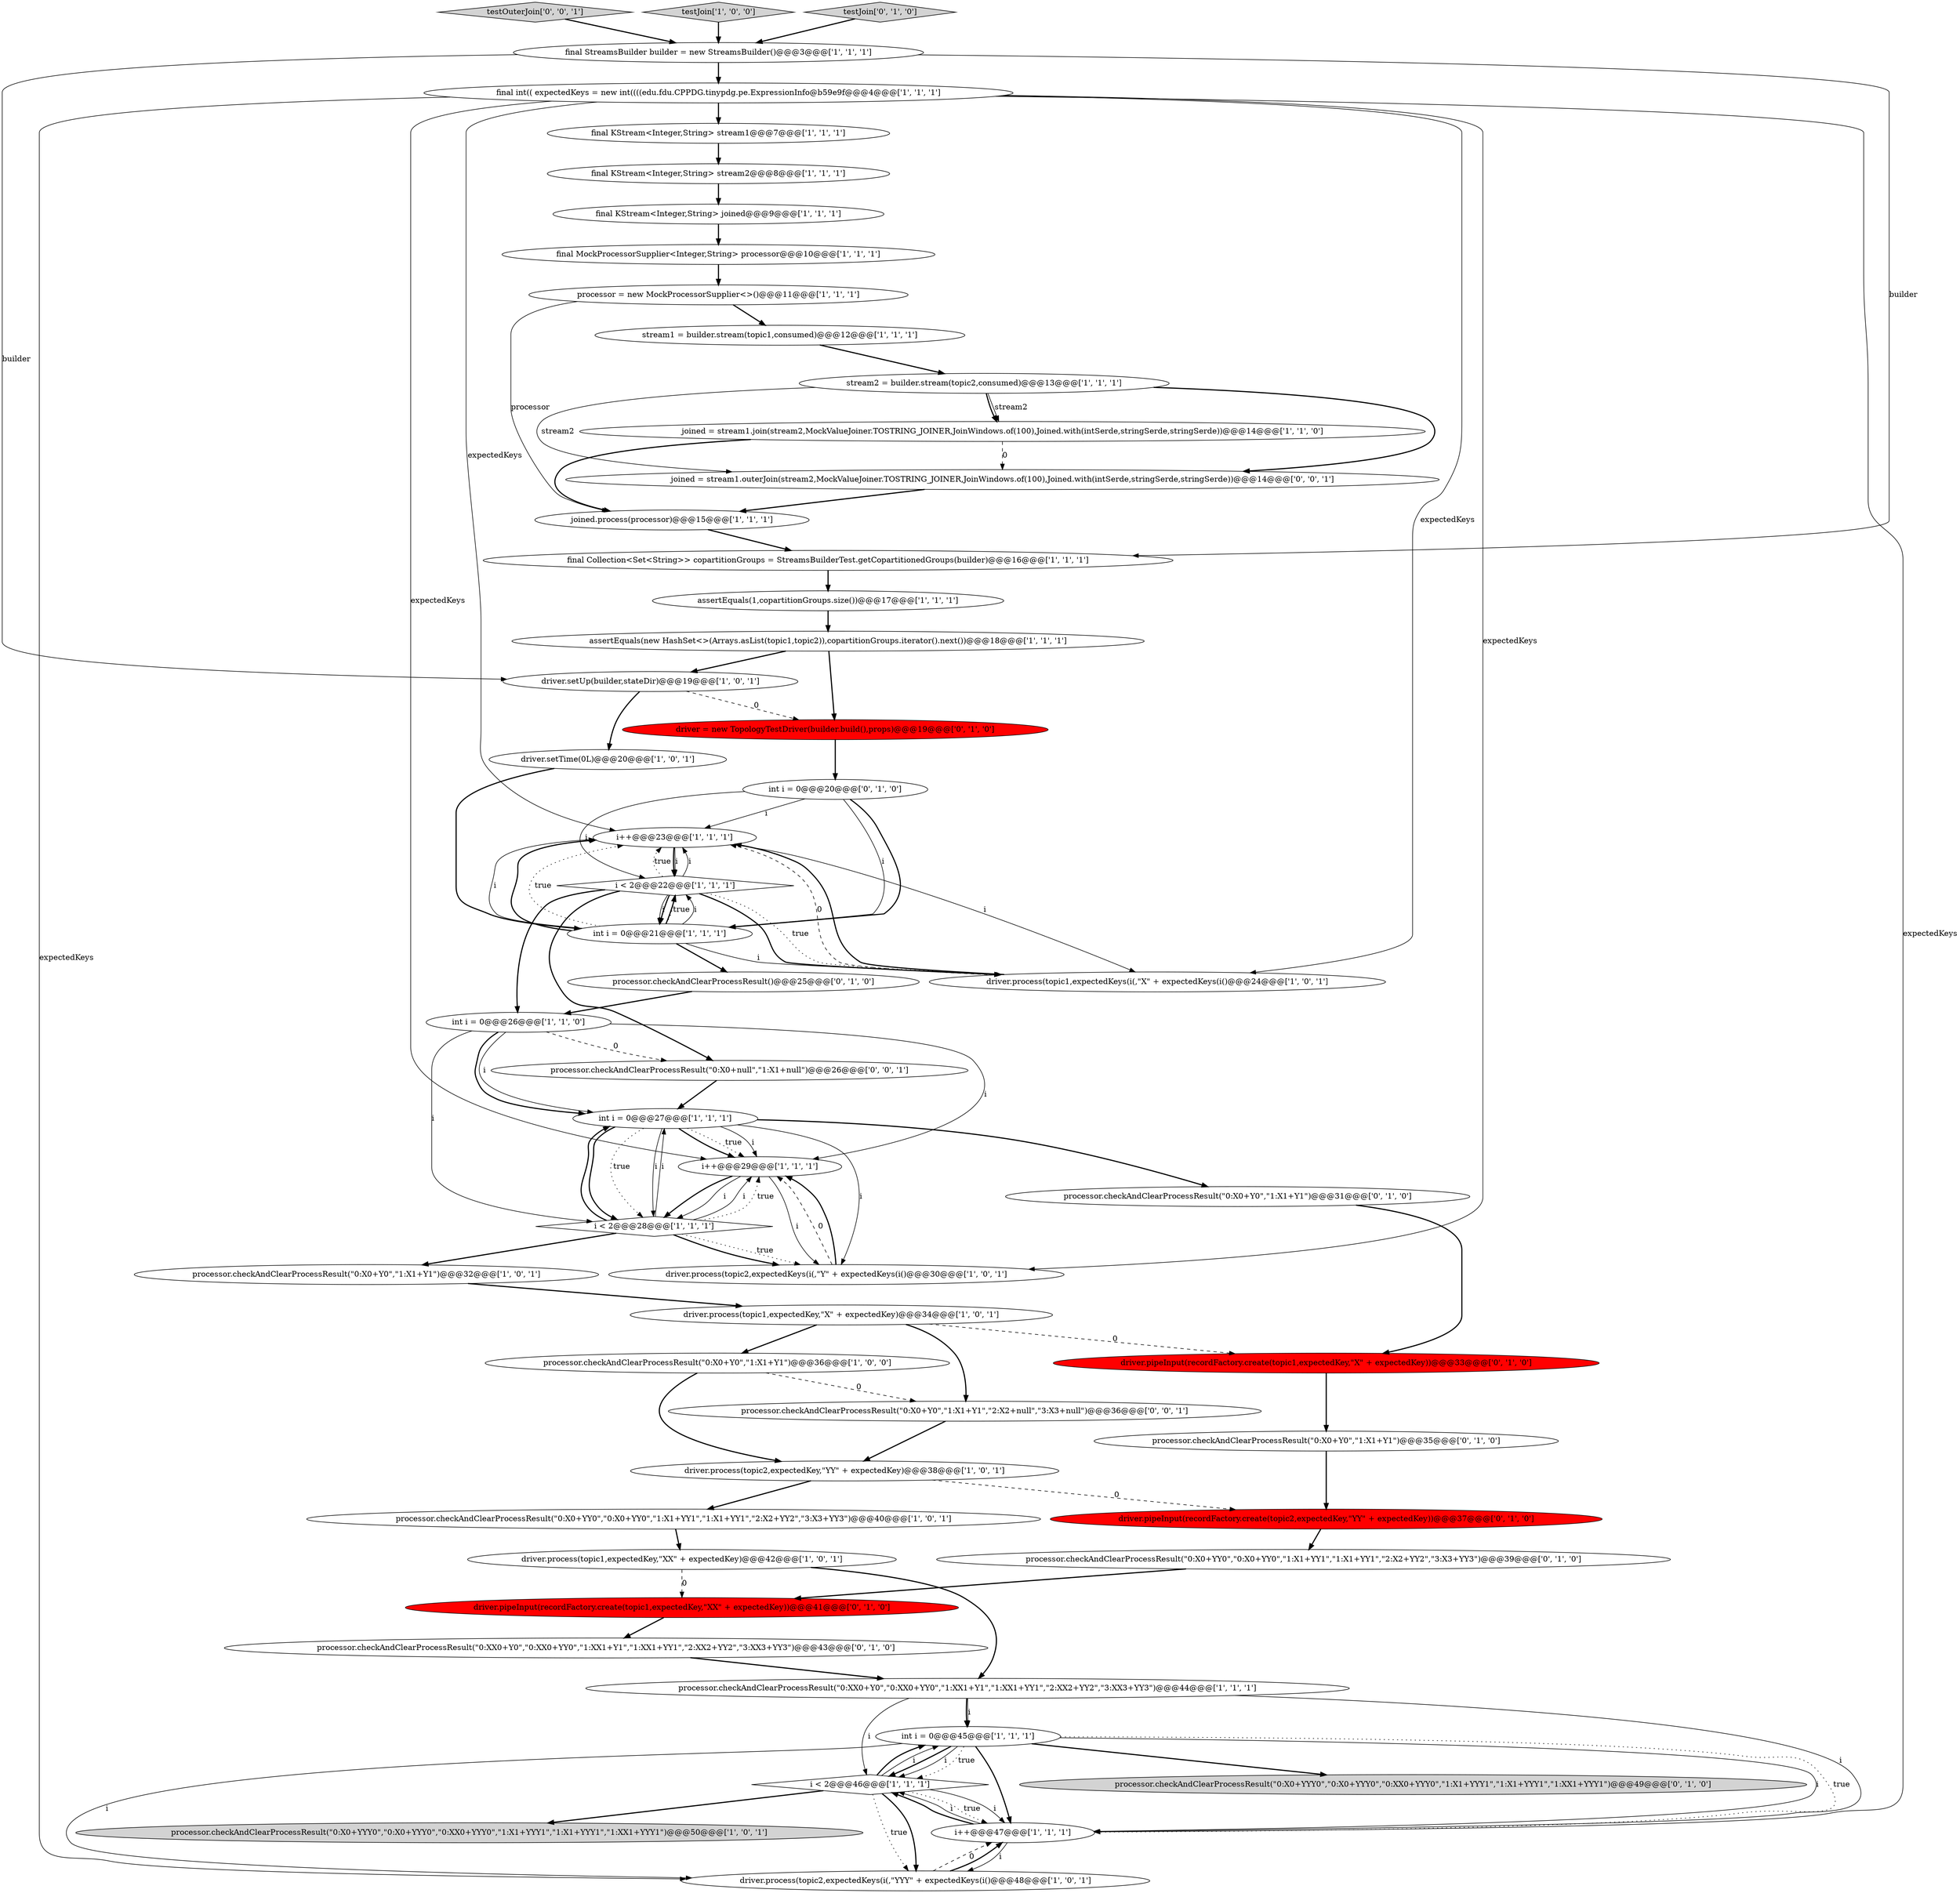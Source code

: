 digraph {
47 [style = filled, label = "driver.pipeInput(recordFactory.create(topic1,expectedKey,\"XX\" + expectedKey))@@@41@@@['0', '1', '0']", fillcolor = red, shape = ellipse image = "AAA1AAABBB2BBB"];
30 [style = filled, label = "joined = stream1.join(stream2,MockValueJoiner.TOSTRING_JOINER,JoinWindows.of(100),Joined.with(intSerde,stringSerde,stringSerde))@@@14@@@['1', '1', '0']", fillcolor = white, shape = ellipse image = "AAA0AAABBB1BBB"];
37 [style = filled, label = "int i = 0@@@45@@@['1', '1', '1']", fillcolor = white, shape = ellipse image = "AAA0AAABBB1BBB"];
26 [style = filled, label = "processor.checkAndClearProcessResult(\"0:X0+Y0\",\"1:X1+Y1\")@@@36@@@['1', '0', '0']", fillcolor = white, shape = ellipse image = "AAA0AAABBB1BBB"];
50 [style = filled, label = "processor.checkAndClearProcessResult(\"0:X0+null\",\"1:X1+null\")@@@26@@@['0', '0', '1']", fillcolor = white, shape = ellipse image = "AAA0AAABBB3BBB"];
10 [style = filled, label = "final int(( expectedKeys = new int((((edu.fdu.CPPDG.tinypdg.pe.ExpressionInfo@b59e9f@@@4@@@['1', '1', '1']", fillcolor = white, shape = ellipse image = "AAA0AAABBB1BBB"];
20 [style = filled, label = "final StreamsBuilder builder = new StreamsBuilder()@@@3@@@['1', '1', '1']", fillcolor = white, shape = ellipse image = "AAA0AAABBB1BBB"];
35 [style = filled, label = "i++@@@23@@@['1', '1', '1']", fillcolor = white, shape = ellipse image = "AAA0AAABBB1BBB"];
5 [style = filled, label = "processor.checkAndClearProcessResult(\"0:X0+YY0\",\"0:X0+YY0\",\"1:X1+YY1\",\"1:X1+YY1\",\"2:X2+YY2\",\"3:X3+YY3\")@@@40@@@['1', '0', '1']", fillcolor = white, shape = ellipse image = "AAA0AAABBB1BBB"];
27 [style = filled, label = "final Collection<Set<String>> copartitionGroups = StreamsBuilderTest.getCopartitionedGroups(builder)@@@16@@@['1', '1', '1']", fillcolor = white, shape = ellipse image = "AAA0AAABBB1BBB"];
36 [style = filled, label = "processor.checkAndClearProcessResult(\"0:X0+YYY0\",\"0:X0+YYY0\",\"0:XX0+YYY0\",\"1:X1+YYY1\",\"1:X1+YYY1\",\"1:XX1+YYY1\")@@@50@@@['1', '0', '1']", fillcolor = lightgray, shape = ellipse image = "AAA0AAABBB1BBB"];
0 [style = filled, label = "stream2 = builder.stream(topic2,consumed)@@@13@@@['1', '1', '1']", fillcolor = white, shape = ellipse image = "AAA0AAABBB1BBB"];
45 [style = filled, label = "processor.checkAndClearProcessResult(\"0:X0+Y0\",\"1:X1+Y1\")@@@31@@@['0', '1', '0']", fillcolor = white, shape = ellipse image = "AAA0AAABBB2BBB"];
53 [style = filled, label = "testOuterJoin['0', '0', '1']", fillcolor = lightgray, shape = diamond image = "AAA0AAABBB3BBB"];
9 [style = filled, label = "i < 2@@@46@@@['1', '1', '1']", fillcolor = white, shape = diamond image = "AAA0AAABBB1BBB"];
48 [style = filled, label = "driver.pipeInput(recordFactory.create(topic1,expectedKey,\"X\" + expectedKey))@@@33@@@['0', '1', '0']", fillcolor = red, shape = ellipse image = "AAA1AAABBB2BBB"];
52 [style = filled, label = "processor.checkAndClearProcessResult(\"0:X0+Y0\",\"1:X1+Y1\",\"2:X2+null\",\"3:X3+null\")@@@36@@@['0', '0', '1']", fillcolor = white, shape = ellipse image = "AAA0AAABBB3BBB"];
15 [style = filled, label = "processor = new MockProcessorSupplier<>()@@@11@@@['1', '1', '1']", fillcolor = white, shape = ellipse image = "AAA0AAABBB1BBB"];
3 [style = filled, label = "assertEquals(new HashSet<>(Arrays.asList(topic1,topic2)),copartitionGroups.iterator().next())@@@18@@@['1', '1', '1']", fillcolor = white, shape = ellipse image = "AAA0AAABBB1BBB"];
1 [style = filled, label = "assertEquals(1,copartitionGroups.size())@@@17@@@['1', '1', '1']", fillcolor = white, shape = ellipse image = "AAA0AAABBB1BBB"];
7 [style = filled, label = "i++@@@29@@@['1', '1', '1']", fillcolor = white, shape = ellipse image = "AAA0AAABBB1BBB"];
33 [style = filled, label = "driver.process(topic2,expectedKey,\"YY\" + expectedKey)@@@38@@@['1', '0', '1']", fillcolor = white, shape = ellipse image = "AAA0AAABBB1BBB"];
38 [style = filled, label = "driver = new TopologyTestDriver(builder.build(),props)@@@19@@@['0', '1', '0']", fillcolor = red, shape = ellipse image = "AAA1AAABBB2BBB"];
19 [style = filled, label = "int i = 0@@@26@@@['1', '1', '0']", fillcolor = white, shape = ellipse image = "AAA0AAABBB1BBB"];
41 [style = filled, label = "processor.checkAndClearProcessResult(\"0:XX0+Y0\",\"0:XX0+YY0\",\"1:XX1+Y1\",\"1:XX1+YY1\",\"2:XX2+YY2\",\"3:XX3+YY3\")@@@43@@@['0', '1', '0']", fillcolor = white, shape = ellipse image = "AAA0AAABBB2BBB"];
25 [style = filled, label = "stream1 = builder.stream(topic1,consumed)@@@12@@@['1', '1', '1']", fillcolor = white, shape = ellipse image = "AAA0AAABBB1BBB"];
16 [style = filled, label = "int i = 0@@@27@@@['1', '1', '1']", fillcolor = white, shape = ellipse image = "AAA0AAABBB1BBB"];
29 [style = filled, label = "int i = 0@@@21@@@['1', '1', '1']", fillcolor = white, shape = ellipse image = "AAA0AAABBB1BBB"];
51 [style = filled, label = "joined = stream1.outerJoin(stream2,MockValueJoiner.TOSTRING_JOINER,JoinWindows.of(100),Joined.with(intSerde,stringSerde,stringSerde))@@@14@@@['0', '0', '1']", fillcolor = white, shape = ellipse image = "AAA0AAABBB3BBB"];
17 [style = filled, label = "driver.setUp(builder,stateDir)@@@19@@@['1', '0', '1']", fillcolor = white, shape = ellipse image = "AAA0AAABBB1BBB"];
6 [style = filled, label = "i < 2@@@22@@@['1', '1', '1']", fillcolor = white, shape = diamond image = "AAA0AAABBB1BBB"];
39 [style = filled, label = "processor.checkAndClearProcessResult()@@@25@@@['0', '1', '0']", fillcolor = white, shape = ellipse image = "AAA0AAABBB2BBB"];
31 [style = filled, label = "driver.process(topic2,expectedKeys(i(,\"YYY\" + expectedKeys(i()@@@48@@@['1', '0', '1']", fillcolor = white, shape = ellipse image = "AAA0AAABBB1BBB"];
34 [style = filled, label = "final KStream<Integer,String> stream2@@@8@@@['1', '1', '1']", fillcolor = white, shape = ellipse image = "AAA0AAABBB1BBB"];
18 [style = filled, label = "processor.checkAndClearProcessResult(\"0:X0+Y0\",\"1:X1+Y1\")@@@32@@@['1', '0', '1']", fillcolor = white, shape = ellipse image = "AAA0AAABBB1BBB"];
2 [style = filled, label = "driver.setTime(0L)@@@20@@@['1', '0', '1']", fillcolor = white, shape = ellipse image = "AAA0AAABBB1BBB"];
11 [style = filled, label = "final KStream<Integer,String> joined@@@9@@@['1', '1', '1']", fillcolor = white, shape = ellipse image = "AAA0AAABBB1BBB"];
8 [style = filled, label = "driver.process(topic1,expectedKey,\"XX\" + expectedKey)@@@42@@@['1', '0', '1']", fillcolor = white, shape = ellipse image = "AAA0AAABBB1BBB"];
32 [style = filled, label = "testJoin['1', '0', '0']", fillcolor = lightgray, shape = diamond image = "AAA0AAABBB1BBB"];
24 [style = filled, label = "i++@@@47@@@['1', '1', '1']", fillcolor = white, shape = ellipse image = "AAA0AAABBB1BBB"];
44 [style = filled, label = "processor.checkAndClearProcessResult(\"0:X0+YY0\",\"0:X0+YY0\",\"1:X1+YY1\",\"1:X1+YY1\",\"2:X2+YY2\",\"3:X3+YY3\")@@@39@@@['0', '1', '0']", fillcolor = white, shape = ellipse image = "AAA0AAABBB2BBB"];
42 [style = filled, label = "driver.pipeInput(recordFactory.create(topic2,expectedKey,\"YY\" + expectedKey))@@@37@@@['0', '1', '0']", fillcolor = red, shape = ellipse image = "AAA1AAABBB2BBB"];
23 [style = filled, label = "driver.process(topic2,expectedKeys(i(,\"Y\" + expectedKeys(i()@@@30@@@['1', '0', '1']", fillcolor = white, shape = ellipse image = "AAA0AAABBB1BBB"];
13 [style = filled, label = "processor.checkAndClearProcessResult(\"0:XX0+Y0\",\"0:XX0+YY0\",\"1:XX1+Y1\",\"1:XX1+YY1\",\"2:XX2+YY2\",\"3:XX3+YY3\")@@@44@@@['1', '1', '1']", fillcolor = white, shape = ellipse image = "AAA0AAABBB1BBB"];
4 [style = filled, label = "driver.process(topic1,expectedKeys(i(,\"X\" + expectedKeys(i()@@@24@@@['1', '0', '1']", fillcolor = white, shape = ellipse image = "AAA0AAABBB1BBB"];
12 [style = filled, label = "joined.process(processor)@@@15@@@['1', '1', '1']", fillcolor = white, shape = ellipse image = "AAA0AAABBB1BBB"];
46 [style = filled, label = "int i = 0@@@20@@@['0', '1', '0']", fillcolor = white, shape = ellipse image = "AAA0AAABBB2BBB"];
28 [style = filled, label = "final MockProcessorSupplier<Integer,String> processor@@@10@@@['1', '1', '1']", fillcolor = white, shape = ellipse image = "AAA0AAABBB1BBB"];
40 [style = filled, label = "processor.checkAndClearProcessResult(\"0:X0+Y0\",\"1:X1+Y1\")@@@35@@@['0', '1', '0']", fillcolor = white, shape = ellipse image = "AAA0AAABBB2BBB"];
22 [style = filled, label = "driver.process(topic1,expectedKey,\"X\" + expectedKey)@@@34@@@['1', '0', '1']", fillcolor = white, shape = ellipse image = "AAA0AAABBB1BBB"];
14 [style = filled, label = "i < 2@@@28@@@['1', '1', '1']", fillcolor = white, shape = diamond image = "AAA0AAABBB1BBB"];
43 [style = filled, label = "testJoin['0', '1', '0']", fillcolor = lightgray, shape = diamond image = "AAA0AAABBB2BBB"];
21 [style = filled, label = "final KStream<Integer,String> stream1@@@7@@@['1', '1', '1']", fillcolor = white, shape = ellipse image = "AAA0AAABBB1BBB"];
49 [style = filled, label = "processor.checkAndClearProcessResult(\"0:X0+YYY0\",\"0:X0+YYY0\",\"0:XX0+YYY0\",\"1:X1+YYY1\",\"1:X1+YYY1\",\"1:XX1+YYY1\")@@@49@@@['0', '1', '0']", fillcolor = lightgray, shape = ellipse image = "AAA0AAABBB2BBB"];
0->30 [style = bold, label=""];
39->19 [style = bold, label=""];
37->49 [style = bold, label=""];
14->7 [style = solid, label="i"];
15->25 [style = bold, label=""];
16->7 [style = bold, label=""];
10->35 [style = solid, label="expectedKeys"];
7->23 [style = solid, label="i"];
3->38 [style = bold, label=""];
45->48 [style = bold, label=""];
23->7 [style = dashed, label="0"];
9->37 [style = bold, label=""];
6->29 [style = bold, label=""];
37->9 [style = bold, label=""];
7->14 [style = bold, label=""];
16->7 [style = dotted, label="true"];
29->6 [style = bold, label=""];
18->22 [style = bold, label=""];
42->44 [style = bold, label=""];
19->16 [style = solid, label="i"];
14->7 [style = dotted, label="true"];
16->14 [style = bold, label=""];
30->51 [style = dashed, label="0"];
0->51 [style = solid, label="stream2"];
44->47 [style = bold, label=""];
32->20 [style = bold, label=""];
41->13 [style = bold, label=""];
10->4 [style = solid, label="expectedKeys"];
37->9 [style = solid, label="i"];
14->16 [style = bold, label=""];
16->7 [style = solid, label="i"];
11->28 [style = bold, label=""];
29->35 [style = solid, label="i"];
46->29 [style = solid, label="i"];
10->31 [style = solid, label="expectedKeys"];
29->39 [style = bold, label=""];
16->45 [style = bold, label=""];
53->20 [style = bold, label=""];
9->31 [style = dotted, label="true"];
10->21 [style = bold, label=""];
37->9 [style = dotted, label="true"];
6->4 [style = bold, label=""];
13->37 [style = bold, label=""];
9->37 [style = solid, label="i"];
9->24 [style = dotted, label="true"];
17->2 [style = bold, label=""];
31->24 [style = dashed, label="0"];
16->14 [style = dotted, label="true"];
20->27 [style = solid, label="builder"];
9->24 [style = solid, label="i"];
47->41 [style = bold, label=""];
38->46 [style = bold, label=""];
14->18 [style = bold, label=""];
23->7 [style = bold, label=""];
29->35 [style = bold, label=""];
4->35 [style = dashed, label="0"];
25->0 [style = bold, label=""];
22->26 [style = bold, label=""];
29->6 [style = dotted, label="true"];
37->24 [style = bold, label=""];
46->35 [style = solid, label="i"];
52->33 [style = bold, label=""];
9->31 [style = bold, label=""];
51->12 [style = bold, label=""];
31->24 [style = bold, label=""];
21->34 [style = bold, label=""];
43->20 [style = bold, label=""];
1->3 [style = bold, label=""];
37->24 [style = solid, label="i"];
14->23 [style = dotted, label="true"];
10->24 [style = solid, label="expectedKeys"];
33->5 [style = bold, label=""];
6->35 [style = solid, label="i"];
19->7 [style = solid, label="i"];
17->38 [style = dashed, label="0"];
46->29 [style = bold, label=""];
19->16 [style = bold, label=""];
14->16 [style = solid, label="i"];
30->12 [style = bold, label=""];
14->23 [style = bold, label=""];
10->23 [style = solid, label="expectedKeys"];
37->31 [style = solid, label="i"];
13->24 [style = solid, label="i"];
3->17 [style = bold, label=""];
19->50 [style = dashed, label="0"];
12->27 [style = bold, label=""];
22->48 [style = dashed, label="0"];
24->9 [style = bold, label=""];
8->13 [style = bold, label=""];
7->14 [style = solid, label="i"];
9->36 [style = bold, label=""];
5->8 [style = bold, label=""];
13->9 [style = solid, label="i"];
4->35 [style = bold, label=""];
8->47 [style = dashed, label="0"];
27->1 [style = bold, label=""];
20->17 [style = solid, label="builder"];
28->15 [style = bold, label=""];
15->12 [style = solid, label="processor"];
35->6 [style = bold, label=""];
19->14 [style = solid, label="i"];
6->29 [style = solid, label="i"];
22->52 [style = bold, label=""];
37->24 [style = dotted, label="true"];
0->30 [style = solid, label="stream2"];
13->37 [style = solid, label="i"];
50->16 [style = bold, label=""];
6->19 [style = bold, label=""];
16->23 [style = solid, label="i"];
34->11 [style = bold, label=""];
48->40 [style = bold, label=""];
20->10 [style = bold, label=""];
33->42 [style = dashed, label="0"];
29->6 [style = solid, label="i"];
10->7 [style = solid, label="expectedKeys"];
29->4 [style = solid, label="i"];
35->6 [style = solid, label="i"];
16->14 [style = solid, label="i"];
6->4 [style = dotted, label="true"];
46->6 [style = solid, label="i"];
35->4 [style = solid, label="i"];
0->51 [style = bold, label=""];
6->50 [style = bold, label=""];
24->31 [style = solid, label="i"];
6->35 [style = dotted, label="true"];
26->52 [style = dashed, label="0"];
2->29 [style = bold, label=""];
26->33 [style = bold, label=""];
40->42 [style = bold, label=""];
29->35 [style = dotted, label="true"];
24->9 [style = solid, label="i"];
}
